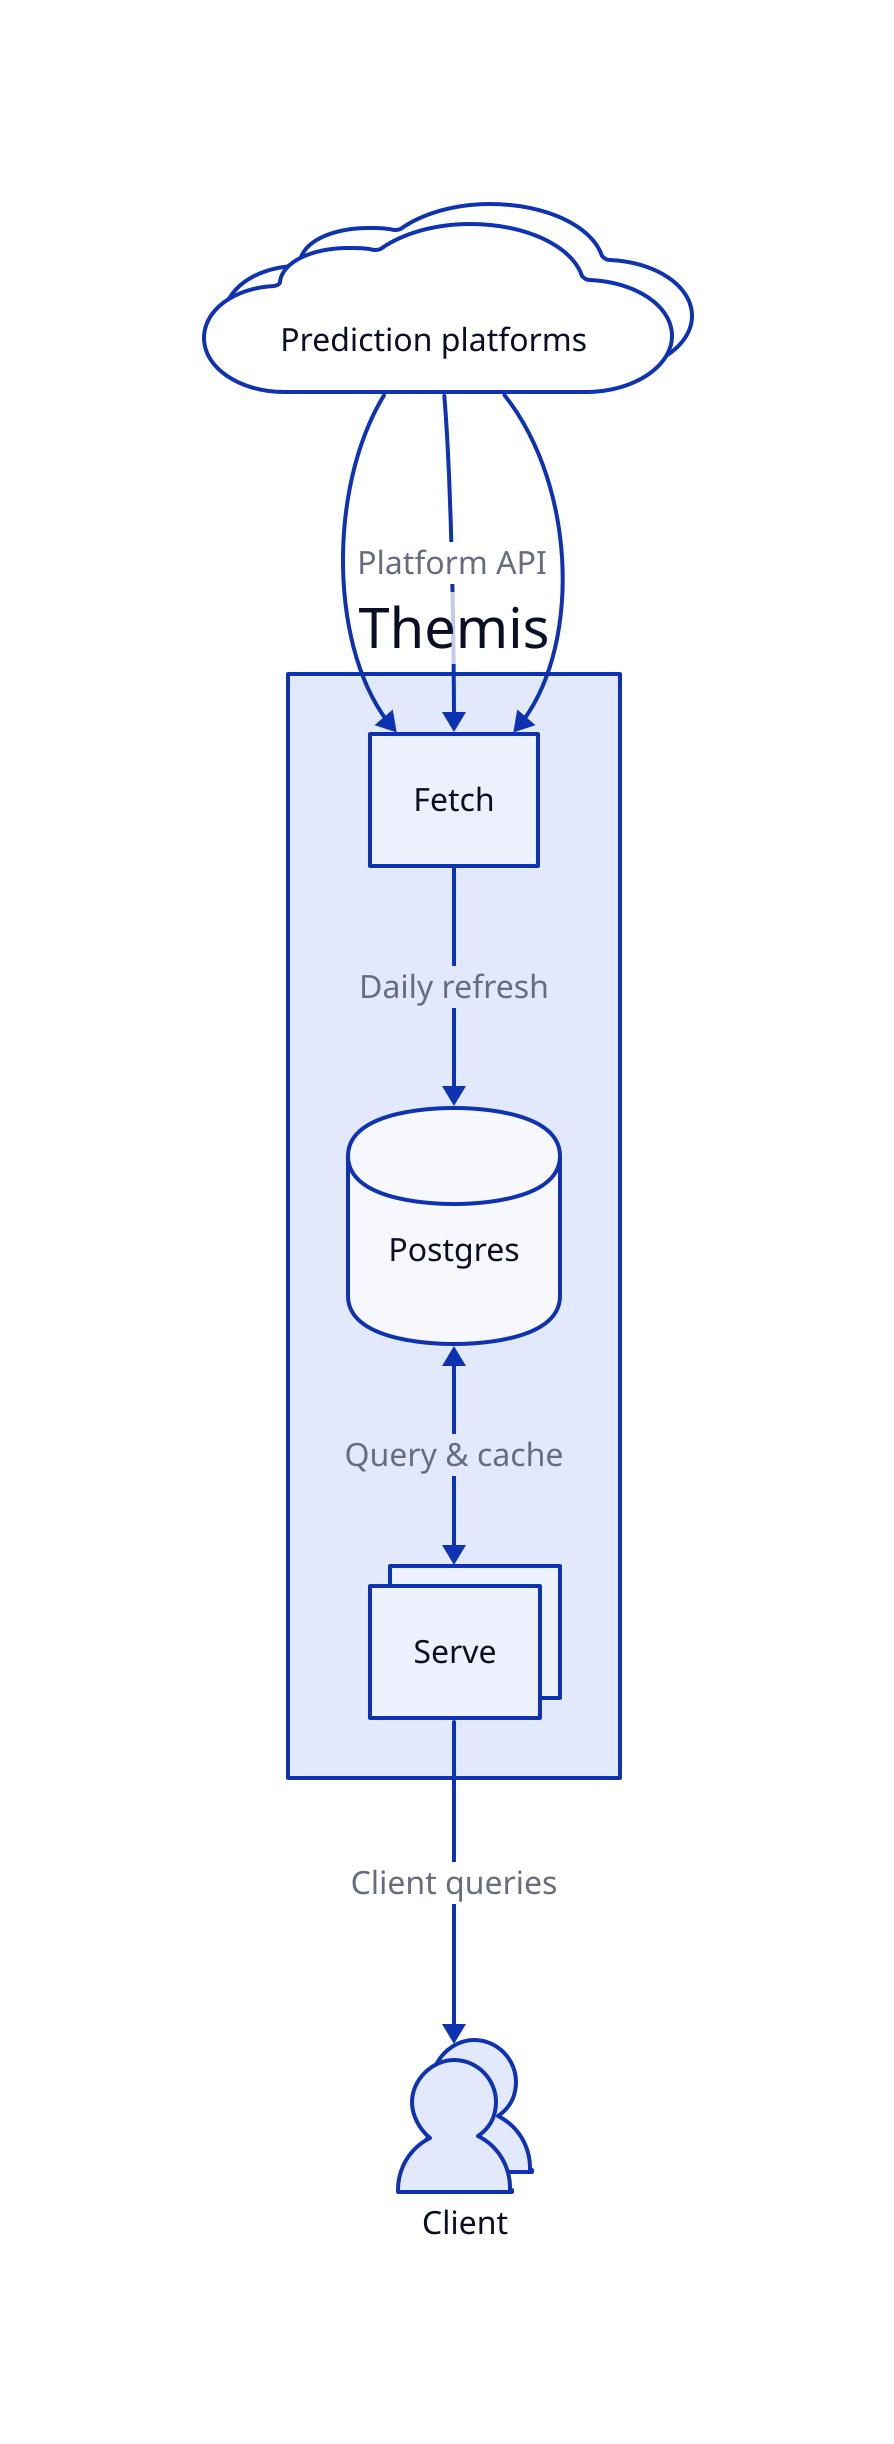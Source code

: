 platform: Prediction platforms {
  shape: cloud
  style.multiple: true
}

themis: Themis {
  Fetch: {
    shape: rectangle
  }
  Postgres: {
    shape: cylinder
  }
  Serve: {
    shape: rectangle
    style.multiple: true
  }
}

Client: {
  shape: person
  style.multiple: true
}

direction: down

platform -> themis.Fetch
platform -> themis.Fetch: Platform API
platform -> themis.Fetch

themis.Fetch -> themis.Postgres: Daily refresh
themis.Postgres <-> themis.Serve: Query & cache

themis.Serve -> Client: Client queries
